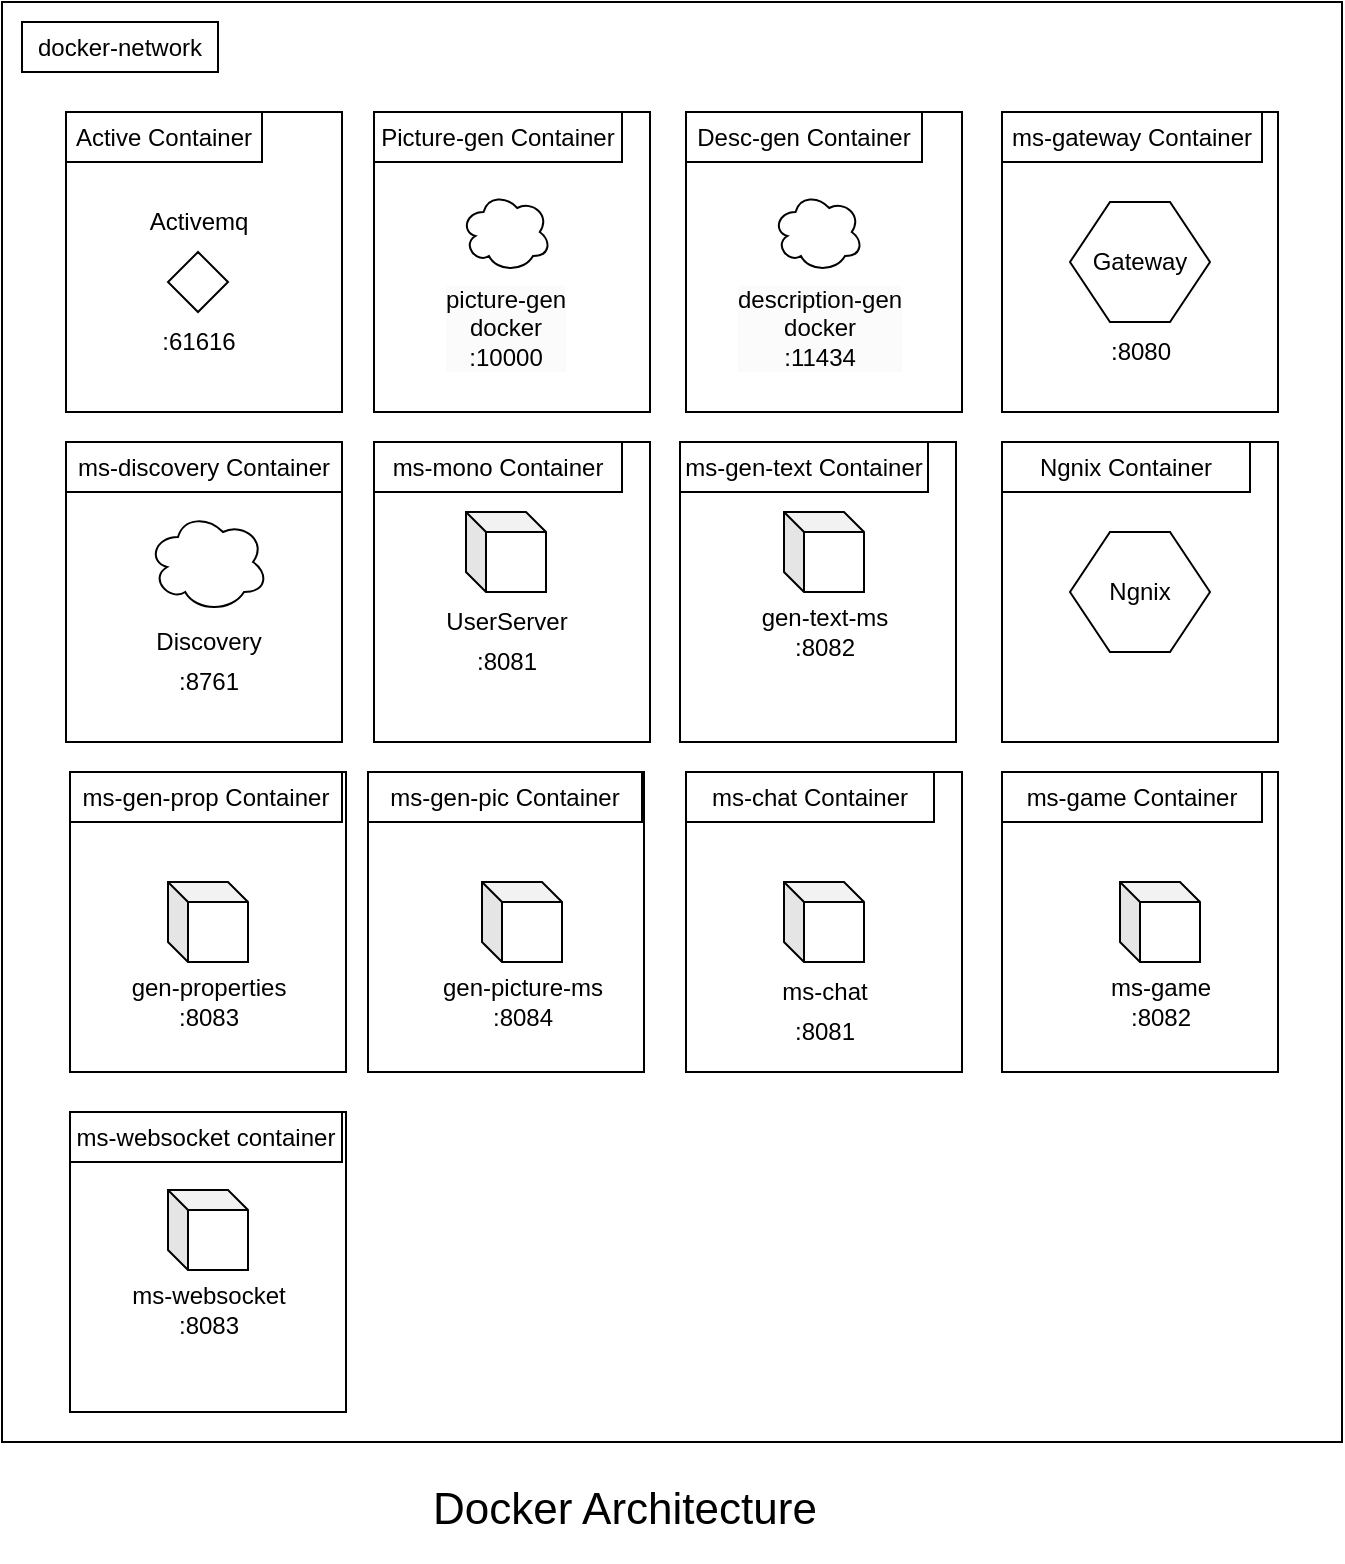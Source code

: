 <mxfile version="24.9.0">
  <diagram name="Page-1" id="Ow0gPgDbFCdhYCQQpAOG">
    <mxGraphModel dx="2037" dy="757" grid="1" gridSize="10" guides="1" tooltips="1" connect="1" arrows="1" fold="1" page="1" pageScale="1" pageWidth="827" pageHeight="1169" math="0" shadow="0">
      <root>
        <mxCell id="0" />
        <mxCell id="1" parent="0" />
        <mxCell id="y3VPxiQYewquOPu3EQr3-83" value="" style="rounded=0;whiteSpace=wrap;html=1;" vertex="1" parent="1">
          <mxGeometry x="100" y="40" width="670" height="720" as="geometry" />
        </mxCell>
        <mxCell id="y3VPxiQYewquOPu3EQr3-69" value="" style="rounded=0;whiteSpace=wrap;html=1;fillColor=none;" vertex="1" parent="1">
          <mxGeometry x="134" y="425" width="138" height="150" as="geometry" />
        </mxCell>
        <mxCell id="y3VPxiQYewquOPu3EQr3-70" value="" style="rounded=0;whiteSpace=wrap;html=1;fillColor=none;" vertex="1" parent="1">
          <mxGeometry x="283" y="425" width="138" height="150" as="geometry" />
        </mxCell>
        <mxCell id="y3VPxiQYewquOPu3EQr3-71" value="" style="rounded=0;whiteSpace=wrap;html=1;fillColor=none;" vertex="1" parent="1">
          <mxGeometry x="442" y="425" width="138" height="150" as="geometry" />
        </mxCell>
        <mxCell id="y3VPxiQYewquOPu3EQr3-72" value="" style="rounded=0;whiteSpace=wrap;html=1;fillColor=none;" vertex="1" parent="1">
          <mxGeometry x="600" y="425" width="138" height="150" as="geometry" />
        </mxCell>
        <mxCell id="y3VPxiQYewquOPu3EQr3-67" value="" style="rounded=0;whiteSpace=wrap;html=1;fillColor=none;" vertex="1" parent="1">
          <mxGeometry x="439" y="260" width="138" height="150" as="geometry" />
        </mxCell>
        <mxCell id="y3VPxiQYewquOPu3EQr3-68" value="" style="rounded=0;whiteSpace=wrap;html=1;fillColor=none;" vertex="1" parent="1">
          <mxGeometry x="600" y="260" width="138" height="150" as="geometry" />
        </mxCell>
        <mxCell id="y3VPxiQYewquOPu3EQr3-66" value="" style="rounded=0;whiteSpace=wrap;html=1;fillColor=none;" vertex="1" parent="1">
          <mxGeometry x="286" y="260" width="138" height="150" as="geometry" />
        </mxCell>
        <mxCell id="y3VPxiQYewquOPu3EQr3-73" value="" style="rounded=0;whiteSpace=wrap;html=1;fillColor=none;" vertex="1" parent="1">
          <mxGeometry x="134" y="595" width="138" height="150" as="geometry" />
        </mxCell>
        <mxCell id="y3VPxiQYewquOPu3EQr3-65" value="" style="rounded=0;whiteSpace=wrap;html=1;fillColor=none;" vertex="1" parent="1">
          <mxGeometry x="132" y="260" width="138" height="150" as="geometry" />
        </mxCell>
        <mxCell id="y3VPxiQYewquOPu3EQr3-59" value="" style="rounded=0;whiteSpace=wrap;html=1;fillColor=none;" vertex="1" parent="1">
          <mxGeometry x="600" y="95" width="138" height="150" as="geometry" />
        </mxCell>
        <mxCell id="y3VPxiQYewquOPu3EQr3-3" value="&lt;p style=&quot;line-height: 120%;&quot;&gt;&lt;font style=&quot;font-size: 22px;&quot;&gt;Docker Architecture&amp;nbsp;&lt;/font&gt;&lt;/p&gt;" style="text;html=1;align=center;verticalAlign=middle;resizable=0;points=[];autosize=1;strokeColor=none;fillColor=none;" vertex="1" parent="1">
          <mxGeometry x="304" y="770" width="220" height="50" as="geometry" />
        </mxCell>
        <mxCell id="y3VPxiQYewquOPu3EQr3-4" value="" style="shape=cube;whiteSpace=wrap;html=1;boundedLbl=1;backgroundOutline=1;darkOpacity=0.05;darkOpacity2=0.1;size=10;" vertex="1" parent="1">
          <mxGeometry x="491" y="295" width="40" height="40" as="geometry" />
        </mxCell>
        <mxCell id="y3VPxiQYewquOPu3EQr3-5" value="" style="shape=cube;whiteSpace=wrap;html=1;boundedLbl=1;backgroundOutline=1;darkOpacity=0.05;darkOpacity2=0.1;size=10;" vertex="1" parent="1">
          <mxGeometry x="183" y="480" width="40" height="40" as="geometry" />
        </mxCell>
        <mxCell id="y3VPxiQYewquOPu3EQr3-6" value="" style="shape=cube;whiteSpace=wrap;html=1;boundedLbl=1;backgroundOutline=1;darkOpacity=0.05;darkOpacity2=0.1;size=10;" vertex="1" parent="1">
          <mxGeometry x="340" y="480" width="40" height="40" as="geometry" />
        </mxCell>
        <mxCell id="y3VPxiQYewquOPu3EQr3-7" value="gen-picture-ms&lt;div&gt;:8084&lt;/div&gt;" style="text;html=1;align=center;verticalAlign=middle;resizable=0;points=[];autosize=1;strokeColor=none;fillColor=none;" vertex="1" parent="1">
          <mxGeometry x="310" y="520" width="100" height="40" as="geometry" />
        </mxCell>
        <mxCell id="y3VPxiQYewquOPu3EQr3-8" value="gen-properties&lt;div&gt;:8083&lt;/div&gt;" style="text;html=1;align=center;verticalAlign=middle;resizable=0;points=[];autosize=1;strokeColor=none;fillColor=none;" vertex="1" parent="1">
          <mxGeometry x="153" y="520" width="100" height="40" as="geometry" />
        </mxCell>
        <mxCell id="y3VPxiQYewquOPu3EQr3-9" value="gen-text-ms&lt;div&gt;:8082&lt;/div&gt;" style="text;html=1;align=center;verticalAlign=middle;resizable=0;points=[];autosize=1;strokeColor=none;fillColor=none;" vertex="1" parent="1">
          <mxGeometry x="466" y="335" width="90" height="40" as="geometry" />
        </mxCell>
        <mxCell id="y3VPxiQYewquOPu3EQr3-10" value="" style="shape=cube;whiteSpace=wrap;html=1;boundedLbl=1;backgroundOutline=1;darkOpacity=0.05;darkOpacity2=0.1;size=10;" vertex="1" parent="1">
          <mxGeometry x="332" y="295" width="40" height="40" as="geometry" />
        </mxCell>
        <mxCell id="y3VPxiQYewquOPu3EQr3-11" value="UserServer" style="text;html=1;align=center;verticalAlign=middle;resizable=0;points=[];autosize=1;strokeColor=none;fillColor=none;" vertex="1" parent="1">
          <mxGeometry x="312" y="335" width="80" height="30" as="geometry" />
        </mxCell>
        <mxCell id="y3VPxiQYewquOPu3EQr3-12" value=":8081" style="text;html=1;align=center;verticalAlign=middle;resizable=0;points=[];autosize=1;strokeColor=none;fillColor=none;" vertex="1" parent="1">
          <mxGeometry x="327" y="355" width="50" height="30" as="geometry" />
        </mxCell>
        <mxCell id="y3VPxiQYewquOPu3EQr3-13" value="" style="ellipse;shape=cloud;whiteSpace=wrap;html=1;" vertex="1" parent="1">
          <mxGeometry x="173" y="295" width="60" height="50" as="geometry" />
        </mxCell>
        <mxCell id="y3VPxiQYewquOPu3EQr3-14" value="Discovery" style="text;html=1;align=center;verticalAlign=middle;resizable=0;points=[];autosize=1;strokeColor=none;fillColor=none;" vertex="1" parent="1">
          <mxGeometry x="163" y="345" width="80" height="30" as="geometry" />
        </mxCell>
        <mxCell id="y3VPxiQYewquOPu3EQr3-15" value=":8761" style="text;html=1;align=center;verticalAlign=middle;resizable=0;points=[];autosize=1;strokeColor=none;fillColor=none;" vertex="1" parent="1">
          <mxGeometry x="178" y="365" width="50" height="30" as="geometry" />
        </mxCell>
        <mxCell id="y3VPxiQYewquOPu3EQr3-16" value="" style="shape=hexagon;perimeter=hexagonPerimeter2;whiteSpace=wrap;html=1;fixedSize=1;" vertex="1" parent="1">
          <mxGeometry x="634" y="140" width="70" height="60" as="geometry" />
        </mxCell>
        <mxCell id="y3VPxiQYewquOPu3EQr3-17" value="Gateway" style="text;html=1;align=center;verticalAlign=middle;whiteSpace=wrap;rounded=0;" vertex="1" parent="1">
          <mxGeometry x="639" y="155" width="60" height="30" as="geometry" />
        </mxCell>
        <mxCell id="y3VPxiQYewquOPu3EQr3-18" value=":8080" style="text;html=1;align=center;verticalAlign=middle;resizable=0;points=[];autosize=1;strokeColor=none;fillColor=none;" vertex="1" parent="1">
          <mxGeometry x="644" y="200" width="50" height="30" as="geometry" />
        </mxCell>
        <mxCell id="y3VPxiQYewquOPu3EQr3-19" value="" style="rounded=0;whiteSpace=wrap;html=1;fillColor=none;" vertex="1" parent="1">
          <mxGeometry x="132" y="95" width="138" height="150" as="geometry" />
        </mxCell>
        <mxCell id="y3VPxiQYewquOPu3EQr3-20" value="" style="rhombus;whiteSpace=wrap;html=1;" vertex="1" parent="1">
          <mxGeometry x="183" y="165" width="30" height="30" as="geometry" />
        </mxCell>
        <mxCell id="y3VPxiQYewquOPu3EQr3-21" value="Activemq" style="text;html=1;align=center;verticalAlign=middle;resizable=0;points=[];autosize=1;strokeColor=none;fillColor=none;" vertex="1" parent="1">
          <mxGeometry x="163" y="135" width="70" height="30" as="geometry" />
        </mxCell>
        <mxCell id="y3VPxiQYewquOPu3EQr3-22" value=":61616" style="text;html=1;align=center;verticalAlign=middle;resizable=0;points=[];autosize=1;strokeColor=none;fillColor=none;" vertex="1" parent="1">
          <mxGeometry x="168" y="195" width="60" height="30" as="geometry" />
        </mxCell>
        <mxCell id="y3VPxiQYewquOPu3EQr3-27" value="Active Container" style="rounded=0;whiteSpace=wrap;html=1;" vertex="1" parent="1">
          <mxGeometry x="132" y="95" width="98" height="25" as="geometry" />
        </mxCell>
        <mxCell id="y3VPxiQYewquOPu3EQr3-29" value="docker-network" style="rounded=0;whiteSpace=wrap;html=1;" vertex="1" parent="1">
          <mxGeometry x="110" y="50" width="98" height="25" as="geometry" />
        </mxCell>
        <mxCell id="y3VPxiQYewquOPu3EQr3-30" value="" style="rounded=0;whiteSpace=wrap;html=1;fillColor=none;" vertex="1" parent="1">
          <mxGeometry x="286" y="95" width="138" height="150" as="geometry" />
        </mxCell>
        <mxCell id="y3VPxiQYewquOPu3EQr3-31" value="Picture-gen Container" style="rounded=0;whiteSpace=wrap;html=1;" vertex="1" parent="1">
          <mxGeometry x="286" y="95" width="124" height="25" as="geometry" />
        </mxCell>
        <mxCell id="y3VPxiQYewquOPu3EQr3-32" value="" style="rounded=0;whiteSpace=wrap;html=1;fillColor=none;" vertex="1" parent="1">
          <mxGeometry x="442" y="95" width="138" height="150" as="geometry" />
        </mxCell>
        <mxCell id="y3VPxiQYewquOPu3EQr3-35" value="Desc-gen Container" style="rounded=0;whiteSpace=wrap;html=1;" vertex="1" parent="1">
          <mxGeometry x="442" y="95" width="118" height="25" as="geometry" />
        </mxCell>
        <mxCell id="y3VPxiQYewquOPu3EQr3-36" value="" style="ellipse;shape=cloud;whiteSpace=wrap;html=1;" vertex="1" parent="1">
          <mxGeometry x="329.5" y="135" width="45" height="40" as="geometry" />
        </mxCell>
        <mxCell id="y3VPxiQYewquOPu3EQr3-37" value="&lt;font style=&quot;forced-color-adjust: none; color: rgb(0, 0, 0); font-family: Helvetica; font-style: normal; font-variant-ligatures: normal; font-variant-caps: normal; font-weight: 400; letter-spacing: normal; orphans: 2; text-align: center; text-indent: 0px; text-transform: none; widows: 2; word-spacing: 0px; -webkit-text-stroke-width: 0px; white-space: nowrap; background-color: rgb(251, 251, 251); text-decoration-thickness: initial; text-decoration-style: initial; text-decoration-color: initial; font-size: 12px;&quot;&gt;picture-gen&lt;/font&gt;&lt;div style=&quot;forced-color-adjust: none; color: rgb(0, 0, 0); font-family: Helvetica; font-style: normal; font-variant-ligatures: normal; font-variant-caps: normal; font-weight: 400; letter-spacing: normal; orphans: 2; text-align: center; text-indent: 0px; text-transform: none; widows: 2; word-spacing: 0px; -webkit-text-stroke-width: 0px; white-space: nowrap; background-color: rgb(251, 251, 251); text-decoration-thickness: initial; text-decoration-style: initial; text-decoration-color: initial;&quot;&gt;&lt;font style=&quot;forced-color-adjust: none; font-size: 12px;&quot;&gt;docker&lt;/font&gt;&lt;/div&gt;&lt;div style=&quot;forced-color-adjust: none; color: rgb(0, 0, 0); font-family: Helvetica; font-style: normal; font-variant-ligatures: normal; font-variant-caps: normal; font-weight: 400; letter-spacing: normal; orphans: 2; text-align: center; text-indent: 0px; text-transform: none; widows: 2; word-spacing: 0px; -webkit-text-stroke-width: 0px; white-space: nowrap; background-color: rgb(251, 251, 251); text-decoration-thickness: initial; text-decoration-style: initial; text-decoration-color: initial;&quot;&gt;&lt;font style=&quot;forced-color-adjust: none; font-size: 12px;&quot;&gt;:10000&lt;/font&gt;&lt;/div&gt;" style="text;whiteSpace=wrap;html=1;" vertex="1" parent="1">
          <mxGeometry x="320" y="175" width="70" height="50" as="geometry" />
        </mxCell>
        <mxCell id="y3VPxiQYewquOPu3EQr3-38" value="" style="ellipse;shape=cloud;whiteSpace=wrap;html=1;" vertex="1" parent="1">
          <mxGeometry x="485.5" y="135" width="45" height="40" as="geometry" />
        </mxCell>
        <mxCell id="y3VPxiQYewquOPu3EQr3-39" value="&lt;font style=&quot;forced-color-adjust: none; color: rgb(0, 0, 0); font-family: Helvetica; font-style: normal; font-variant-ligatures: normal; font-variant-caps: normal; font-weight: 400; letter-spacing: normal; orphans: 2; text-align: center; text-indent: 0px; text-transform: none; widows: 2; word-spacing: 0px; -webkit-text-stroke-width: 0px; white-space: nowrap; background-color: rgb(251, 251, 251); text-decoration-thickness: initial; text-decoration-style: initial; text-decoration-color: initial; font-size: 12px;&quot;&gt;description-gen&lt;/font&gt;&lt;div style=&quot;forced-color-adjust: none; color: rgb(0, 0, 0); font-family: Helvetica; font-style: normal; font-variant-ligatures: normal; font-variant-caps: normal; font-weight: 400; letter-spacing: normal; orphans: 2; text-align: center; text-indent: 0px; text-transform: none; widows: 2; word-spacing: 0px; -webkit-text-stroke-width: 0px; white-space: nowrap; background-color: rgb(251, 251, 251); text-decoration-thickness: initial; text-decoration-style: initial; text-decoration-color: initial;&quot;&gt;&lt;font style=&quot;forced-color-adjust: none; font-size: 12px;&quot;&gt;docker&lt;/font&gt;&lt;/div&gt;&lt;div style=&quot;forced-color-adjust: none; color: rgb(0, 0, 0); font-family: Helvetica; font-style: normal; font-variant-ligatures: normal; font-variant-caps: normal; font-weight: 400; letter-spacing: normal; orphans: 2; text-align: center; text-indent: 0px; text-transform: none; widows: 2; word-spacing: 0px; -webkit-text-stroke-width: 0px; white-space: nowrap; background-color: rgb(251, 251, 251); text-decoration-thickness: initial; text-decoration-style: initial; text-decoration-color: initial;&quot;&gt;&lt;font style=&quot;forced-color-adjust: none; font-size: 12px;&quot;&gt;:11434&lt;/font&gt;&lt;/div&gt;" style="text;whiteSpace=wrap;html=1;" vertex="1" parent="1">
          <mxGeometry x="466" y="175" width="70" height="50" as="geometry" />
        </mxCell>
        <mxCell id="y3VPxiQYewquOPu3EQr3-41" value="" style="shape=cube;whiteSpace=wrap;html=1;boundedLbl=1;backgroundOutline=1;darkOpacity=0.05;darkOpacity2=0.1;size=10;" vertex="1" parent="1">
          <mxGeometry x="659" y="480" width="40" height="40" as="geometry" />
        </mxCell>
        <mxCell id="y3VPxiQYewquOPu3EQr3-42" value="" style="shape=cube;whiteSpace=wrap;html=1;boundedLbl=1;backgroundOutline=1;darkOpacity=0.05;darkOpacity2=0.1;size=10;" vertex="1" parent="1">
          <mxGeometry x="183" y="634" width="40" height="40" as="geometry" />
        </mxCell>
        <mxCell id="y3VPxiQYewquOPu3EQr3-45" value="ms-websocket&lt;br&gt;&lt;div&gt;:8083&lt;/div&gt;" style="text;html=1;align=center;verticalAlign=middle;resizable=0;points=[];autosize=1;strokeColor=none;fillColor=none;" vertex="1" parent="1">
          <mxGeometry x="153" y="674" width="100" height="40" as="geometry" />
        </mxCell>
        <mxCell id="y3VPxiQYewquOPu3EQr3-46" value="ms-game&lt;br&gt;&lt;div&gt;:8082&lt;/div&gt;" style="text;html=1;align=center;verticalAlign=middle;resizable=0;points=[];autosize=1;strokeColor=none;fillColor=none;" vertex="1" parent="1">
          <mxGeometry x="644" y="520" width="70" height="40" as="geometry" />
        </mxCell>
        <mxCell id="y3VPxiQYewquOPu3EQr3-47" value="" style="shape=cube;whiteSpace=wrap;html=1;boundedLbl=1;backgroundOutline=1;darkOpacity=0.05;darkOpacity2=0.1;size=10;" vertex="1" parent="1">
          <mxGeometry x="491" y="480" width="40" height="40" as="geometry" />
        </mxCell>
        <mxCell id="y3VPxiQYewquOPu3EQr3-48" value="ms-chat" style="text;html=1;align=center;verticalAlign=middle;resizable=0;points=[];autosize=1;strokeColor=none;fillColor=none;" vertex="1" parent="1">
          <mxGeometry x="476" y="520" width="70" height="30" as="geometry" />
        </mxCell>
        <mxCell id="y3VPxiQYewquOPu3EQr3-49" value=":8081" style="text;html=1;align=center;verticalAlign=middle;resizable=0;points=[];autosize=1;strokeColor=none;fillColor=none;" vertex="1" parent="1">
          <mxGeometry x="486" y="540" width="50" height="30" as="geometry" />
        </mxCell>
        <mxCell id="y3VPxiQYewquOPu3EQr3-51" value="" style="shape=hexagon;perimeter=hexagonPerimeter2;whiteSpace=wrap;html=1;fixedSize=1;" vertex="1" parent="1">
          <mxGeometry x="634" y="305" width="70" height="60" as="geometry" />
        </mxCell>
        <mxCell id="y3VPxiQYewquOPu3EQr3-52" value="Ngnix" style="text;html=1;align=center;verticalAlign=middle;whiteSpace=wrap;rounded=0;" vertex="1" parent="1">
          <mxGeometry x="639" y="320" width="60" height="30" as="geometry" />
        </mxCell>
        <mxCell id="y3VPxiQYewquOPu3EQr3-60" value="ms-gateway Container" style="rounded=0;whiteSpace=wrap;html=1;" vertex="1" parent="1">
          <mxGeometry x="600" y="95" width="130" height="25" as="geometry" />
        </mxCell>
        <mxCell id="y3VPxiQYewquOPu3EQr3-74" value="ms-discovery Container" style="rounded=0;whiteSpace=wrap;html=1;" vertex="1" parent="1">
          <mxGeometry x="132" y="260" width="138" height="25" as="geometry" />
        </mxCell>
        <mxCell id="y3VPxiQYewquOPu3EQr3-75" value="ms-mono Container" style="rounded=0;whiteSpace=wrap;html=1;" vertex="1" parent="1">
          <mxGeometry x="286" y="260" width="124" height="25" as="geometry" />
        </mxCell>
        <mxCell id="y3VPxiQYewquOPu3EQr3-76" value="ms-gen-text Container" style="rounded=0;whiteSpace=wrap;html=1;" vertex="1" parent="1">
          <mxGeometry x="439" y="260" width="124" height="25" as="geometry" />
        </mxCell>
        <mxCell id="y3VPxiQYewquOPu3EQr3-77" value="Ngnix Container" style="rounded=0;whiteSpace=wrap;html=1;" vertex="1" parent="1">
          <mxGeometry x="600" y="260" width="124" height="25" as="geometry" />
        </mxCell>
        <mxCell id="y3VPxiQYewquOPu3EQr3-78" value="ms-gen-prop Container" style="rounded=0;whiteSpace=wrap;html=1;" vertex="1" parent="1">
          <mxGeometry x="134" y="425" width="136" height="25" as="geometry" />
        </mxCell>
        <mxCell id="y3VPxiQYewquOPu3EQr3-79" value="ms-gen-pic Container" style="rounded=0;whiteSpace=wrap;html=1;" vertex="1" parent="1">
          <mxGeometry x="283" y="425" width="137" height="25" as="geometry" />
        </mxCell>
        <mxCell id="y3VPxiQYewquOPu3EQr3-80" value="ms-chat Container" style="rounded=0;whiteSpace=wrap;html=1;" vertex="1" parent="1">
          <mxGeometry x="442" y="425" width="124" height="25" as="geometry" />
        </mxCell>
        <mxCell id="y3VPxiQYewquOPu3EQr3-81" value="ms-game Container" style="rounded=0;whiteSpace=wrap;html=1;" vertex="1" parent="1">
          <mxGeometry x="600" y="425" width="130" height="25" as="geometry" />
        </mxCell>
        <mxCell id="y3VPxiQYewquOPu3EQr3-82" value="ms-websocket container" style="rounded=0;whiteSpace=wrap;html=1;" vertex="1" parent="1">
          <mxGeometry x="134" y="595" width="136" height="25" as="geometry" />
        </mxCell>
      </root>
    </mxGraphModel>
  </diagram>
</mxfile>
